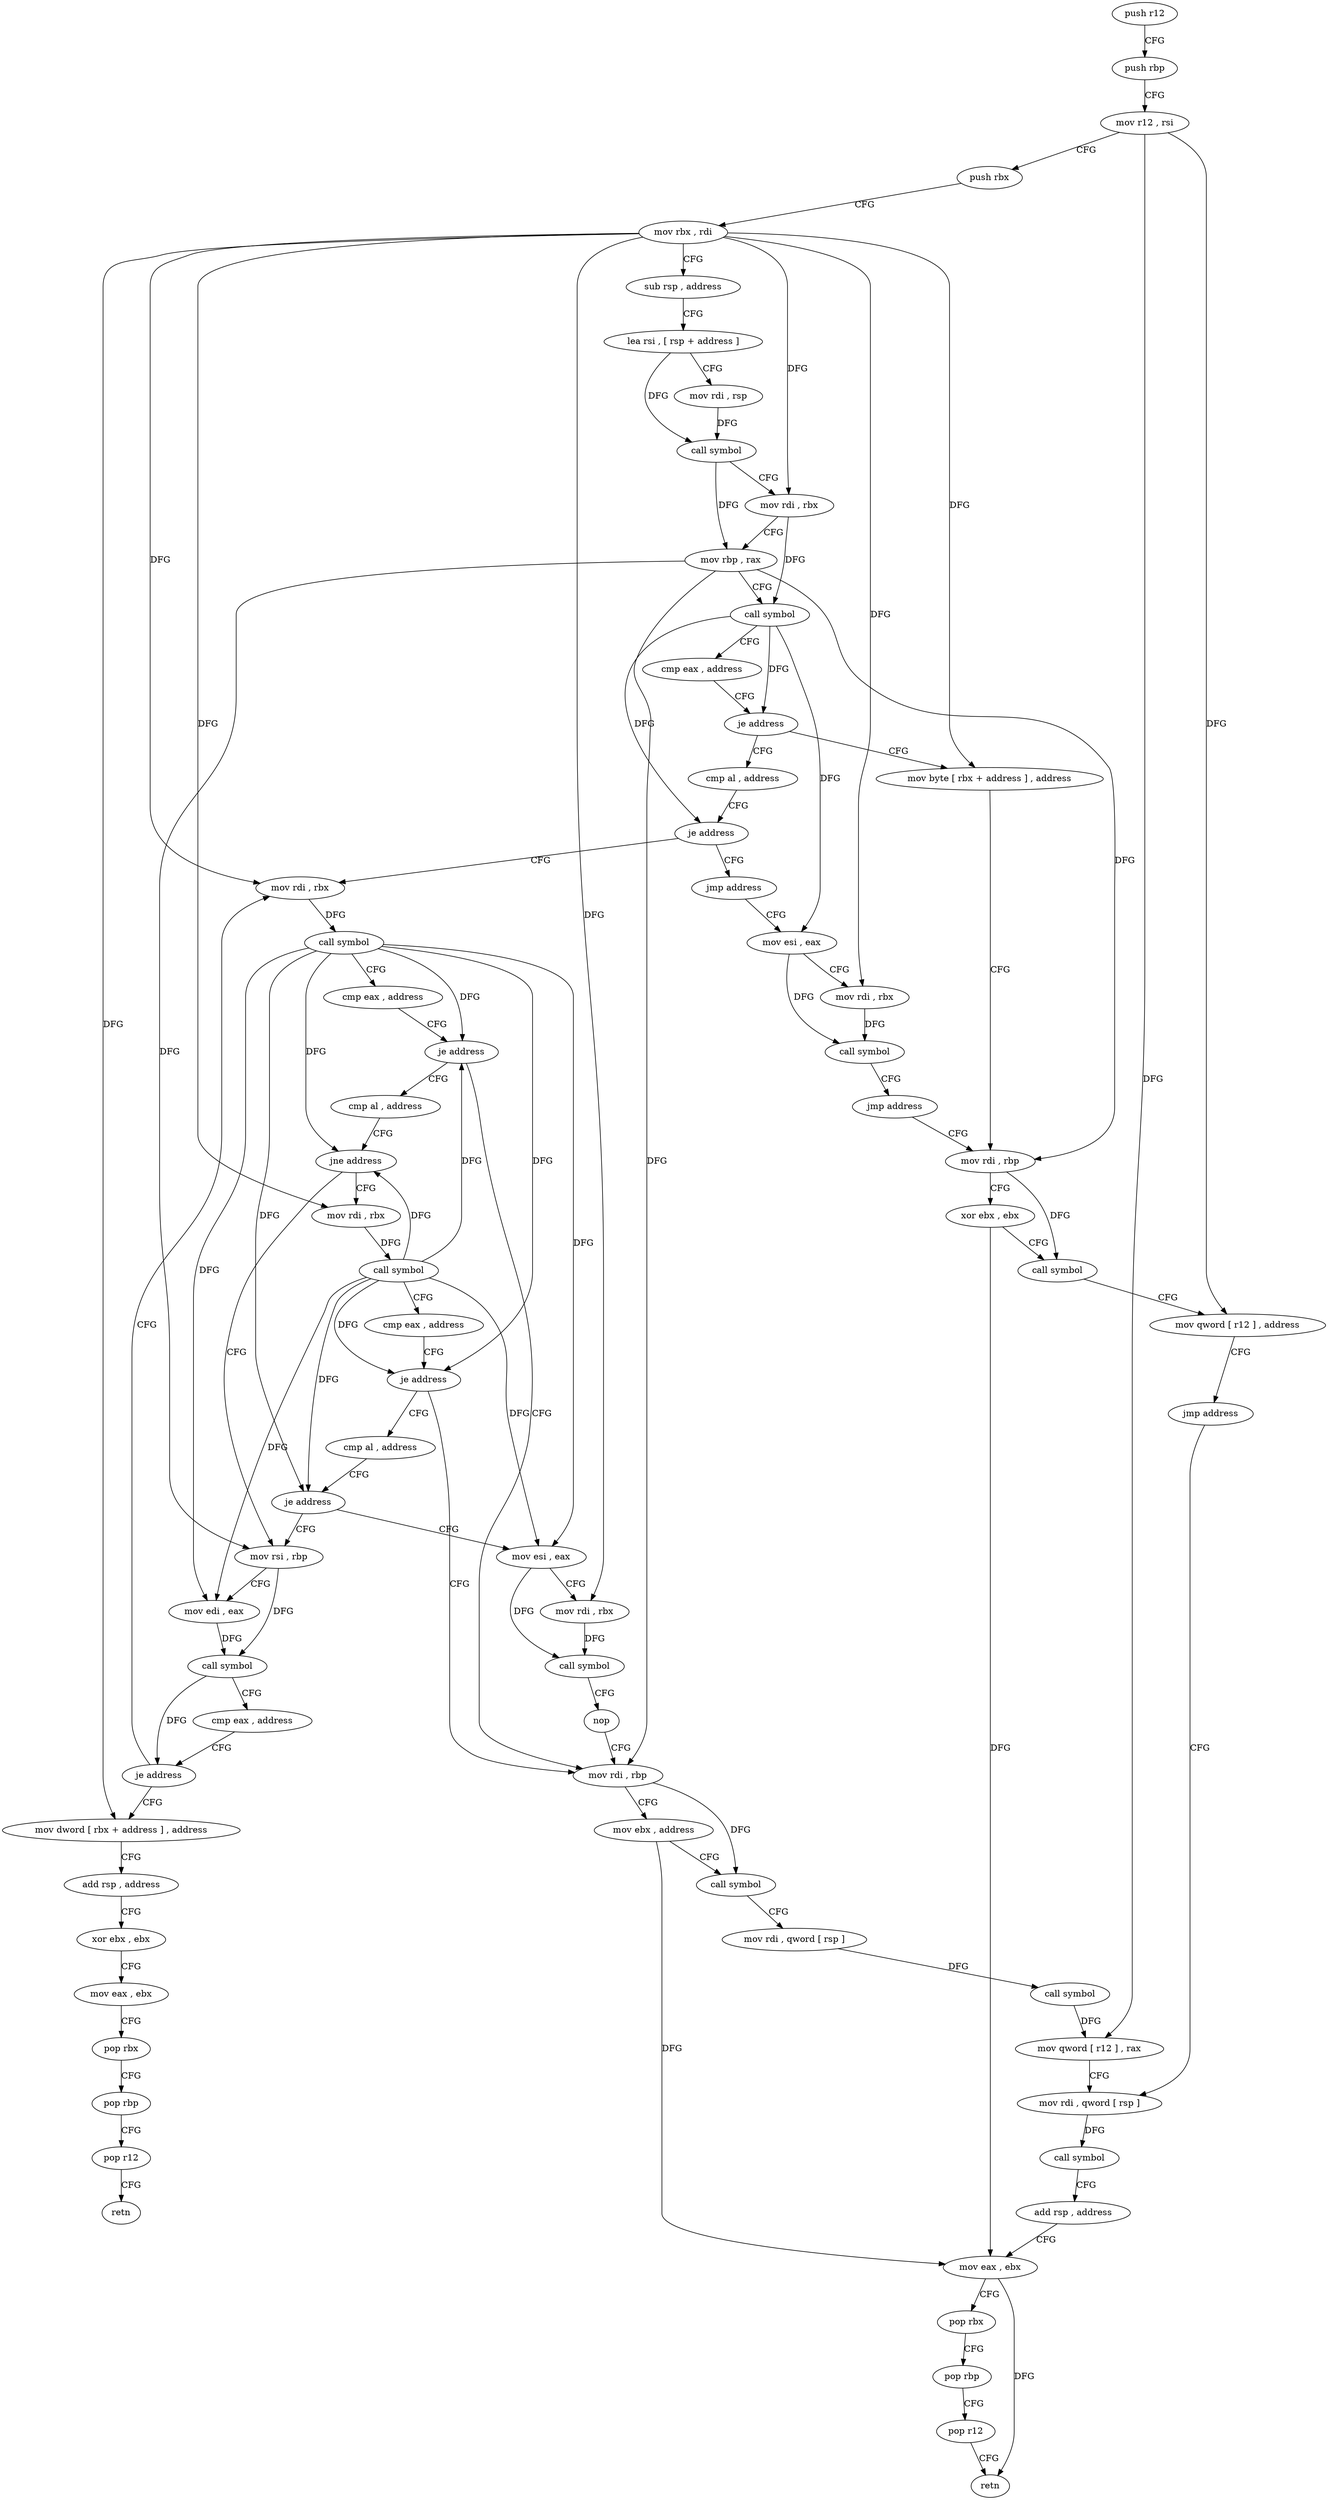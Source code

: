 digraph "func" {
"104912" [label = "push r12" ]
"104914" [label = "push rbp" ]
"104915" [label = "mov r12 , rsi" ]
"104918" [label = "push rbx" ]
"104919" [label = "mov rbx , rdi" ]
"104922" [label = "sub rsp , address" ]
"104926" [label = "lea rsi , [ rsp + address ]" ]
"104931" [label = "mov rdi , rsp" ]
"104934" [label = "call symbol" ]
"104939" [label = "mov rdi , rbx" ]
"104942" [label = "mov rbp , rax" ]
"104945" [label = "call symbol" ]
"104950" [label = "cmp eax , address" ]
"104953" [label = "je address" ]
"105086" [label = "mov byte [ rbx + address ] , address" ]
"104959" [label = "cmp al , address" ]
"105090" [label = "mov rdi , rbp" ]
"104961" [label = "je address" ]
"104995" [label = "mov rdi , rbx" ]
"104963" [label = "jmp address" ]
"105066" [label = "mov rdi , qword [ rsp ]" ]
"105070" [label = "call symbol" ]
"105075" [label = "add rsp , address" ]
"105079" [label = "mov eax , ebx" ]
"105081" [label = "pop rbx" ]
"105082" [label = "pop rbp" ]
"105083" [label = "pop r12" ]
"105085" [label = "retn" ]
"104998" [label = "call symbol" ]
"105003" [label = "cmp eax , address" ]
"105006" [label = "je address" ]
"105040" [label = "mov rdi , rbp" ]
"105008" [label = "cmp al , address" ]
"105120" [label = "mov esi , eax" ]
"105043" [label = "mov ebx , address" ]
"105048" [label = "call symbol" ]
"105053" [label = "mov rdi , qword [ rsp ]" ]
"105057" [label = "call symbol" ]
"105062" [label = "mov qword [ r12 ] , rax" ]
"105010" [label = "jne address" ]
"104976" [label = "mov rsi , rbp" ]
"105012" [label = "mov rdi , rbx" ]
"105122" [label = "mov rdi , rbx" ]
"105125" [label = "call symbol" ]
"105130" [label = "jmp address" ]
"104979" [label = "mov edi , eax" ]
"104981" [label = "call symbol" ]
"104986" [label = "cmp eax , address" ]
"104989" [label = "je address" ]
"105136" [label = "mov dword [ rbx + address ] , address" ]
"105015" [label = "call symbol" ]
"105020" [label = "cmp eax , address" ]
"105023" [label = "je address" ]
"105025" [label = "cmp al , address" ]
"105093" [label = "xor ebx , ebx" ]
"105095" [label = "call symbol" ]
"105100" [label = "mov qword [ r12 ] , address" ]
"105108" [label = "jmp address" ]
"105143" [label = "add rsp , address" ]
"105147" [label = "xor ebx , ebx" ]
"105149" [label = "mov eax , ebx" ]
"105151" [label = "pop rbx" ]
"105152" [label = "pop rbp" ]
"105153" [label = "pop r12" ]
"105155" [label = "retn" ]
"105027" [label = "je address" ]
"105029" [label = "mov esi , eax" ]
"105031" [label = "mov rdi , rbx" ]
"105034" [label = "call symbol" ]
"105039" [label = "nop" ]
"104912" -> "104914" [ label = "CFG" ]
"104914" -> "104915" [ label = "CFG" ]
"104915" -> "104918" [ label = "CFG" ]
"104915" -> "105100" [ label = "DFG" ]
"104915" -> "105062" [ label = "DFG" ]
"104918" -> "104919" [ label = "CFG" ]
"104919" -> "104922" [ label = "CFG" ]
"104919" -> "104939" [ label = "DFG" ]
"104919" -> "105086" [ label = "DFG" ]
"104919" -> "104995" [ label = "DFG" ]
"104919" -> "105122" [ label = "DFG" ]
"104919" -> "105012" [ label = "DFG" ]
"104919" -> "105136" [ label = "DFG" ]
"104919" -> "105031" [ label = "DFG" ]
"104922" -> "104926" [ label = "CFG" ]
"104926" -> "104931" [ label = "CFG" ]
"104926" -> "104934" [ label = "DFG" ]
"104931" -> "104934" [ label = "DFG" ]
"104934" -> "104939" [ label = "CFG" ]
"104934" -> "104942" [ label = "DFG" ]
"104939" -> "104942" [ label = "CFG" ]
"104939" -> "104945" [ label = "DFG" ]
"104942" -> "104945" [ label = "CFG" ]
"104942" -> "105090" [ label = "DFG" ]
"104942" -> "105040" [ label = "DFG" ]
"104942" -> "104976" [ label = "DFG" ]
"104945" -> "104950" [ label = "CFG" ]
"104945" -> "104953" [ label = "DFG" ]
"104945" -> "104961" [ label = "DFG" ]
"104945" -> "105120" [ label = "DFG" ]
"104950" -> "104953" [ label = "CFG" ]
"104953" -> "105086" [ label = "CFG" ]
"104953" -> "104959" [ label = "CFG" ]
"105086" -> "105090" [ label = "CFG" ]
"104959" -> "104961" [ label = "CFG" ]
"105090" -> "105093" [ label = "CFG" ]
"105090" -> "105095" [ label = "DFG" ]
"104961" -> "104995" [ label = "CFG" ]
"104961" -> "104963" [ label = "CFG" ]
"104995" -> "104998" [ label = "DFG" ]
"104963" -> "105120" [ label = "CFG" ]
"105066" -> "105070" [ label = "DFG" ]
"105070" -> "105075" [ label = "CFG" ]
"105075" -> "105079" [ label = "CFG" ]
"105079" -> "105081" [ label = "CFG" ]
"105079" -> "105085" [ label = "DFG" ]
"105081" -> "105082" [ label = "CFG" ]
"105082" -> "105083" [ label = "CFG" ]
"105083" -> "105085" [ label = "CFG" ]
"104998" -> "105003" [ label = "CFG" ]
"104998" -> "105006" [ label = "DFG" ]
"104998" -> "105010" [ label = "DFG" ]
"104998" -> "104979" [ label = "DFG" ]
"104998" -> "105023" [ label = "DFG" ]
"104998" -> "105027" [ label = "DFG" ]
"104998" -> "105029" [ label = "DFG" ]
"105003" -> "105006" [ label = "CFG" ]
"105006" -> "105040" [ label = "CFG" ]
"105006" -> "105008" [ label = "CFG" ]
"105040" -> "105043" [ label = "CFG" ]
"105040" -> "105048" [ label = "DFG" ]
"105008" -> "105010" [ label = "CFG" ]
"105120" -> "105122" [ label = "CFG" ]
"105120" -> "105125" [ label = "DFG" ]
"105043" -> "105048" [ label = "CFG" ]
"105043" -> "105079" [ label = "DFG" ]
"105048" -> "105053" [ label = "CFG" ]
"105053" -> "105057" [ label = "DFG" ]
"105057" -> "105062" [ label = "DFG" ]
"105062" -> "105066" [ label = "CFG" ]
"105010" -> "104976" [ label = "CFG" ]
"105010" -> "105012" [ label = "CFG" ]
"104976" -> "104979" [ label = "CFG" ]
"104976" -> "104981" [ label = "DFG" ]
"105012" -> "105015" [ label = "DFG" ]
"105122" -> "105125" [ label = "DFG" ]
"105125" -> "105130" [ label = "CFG" ]
"105130" -> "105090" [ label = "CFG" ]
"104979" -> "104981" [ label = "DFG" ]
"104981" -> "104986" [ label = "CFG" ]
"104981" -> "104989" [ label = "DFG" ]
"104986" -> "104989" [ label = "CFG" ]
"104989" -> "105136" [ label = "CFG" ]
"104989" -> "104995" [ label = "CFG" ]
"105136" -> "105143" [ label = "CFG" ]
"105015" -> "105020" [ label = "CFG" ]
"105015" -> "105006" [ label = "DFG" ]
"105015" -> "105010" [ label = "DFG" ]
"105015" -> "104979" [ label = "DFG" ]
"105015" -> "105023" [ label = "DFG" ]
"105015" -> "105027" [ label = "DFG" ]
"105015" -> "105029" [ label = "DFG" ]
"105020" -> "105023" [ label = "CFG" ]
"105023" -> "105040" [ label = "CFG" ]
"105023" -> "105025" [ label = "CFG" ]
"105025" -> "105027" [ label = "CFG" ]
"105093" -> "105095" [ label = "CFG" ]
"105093" -> "105079" [ label = "DFG" ]
"105095" -> "105100" [ label = "CFG" ]
"105100" -> "105108" [ label = "CFG" ]
"105108" -> "105066" [ label = "CFG" ]
"105143" -> "105147" [ label = "CFG" ]
"105147" -> "105149" [ label = "CFG" ]
"105149" -> "105151" [ label = "CFG" ]
"105151" -> "105152" [ label = "CFG" ]
"105152" -> "105153" [ label = "CFG" ]
"105153" -> "105155" [ label = "CFG" ]
"105027" -> "104976" [ label = "CFG" ]
"105027" -> "105029" [ label = "CFG" ]
"105029" -> "105031" [ label = "CFG" ]
"105029" -> "105034" [ label = "DFG" ]
"105031" -> "105034" [ label = "DFG" ]
"105034" -> "105039" [ label = "CFG" ]
"105039" -> "105040" [ label = "CFG" ]
}
